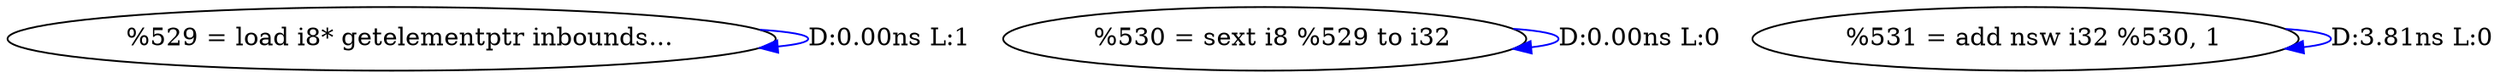 digraph {
Node0x412f5c0[label="  %529 = load i8* getelementptr inbounds..."];
Node0x412f5c0 -> Node0x412f5c0[label="D:0.00ns L:1",color=blue];
Node0x412f700[label="  %530 = sext i8 %529 to i32"];
Node0x412f700 -> Node0x412f700[label="D:0.00ns L:0",color=blue];
Node0x412f840[label="  %531 = add nsw i32 %530, 1"];
Node0x412f840 -> Node0x412f840[label="D:3.81ns L:0",color=blue];
}
